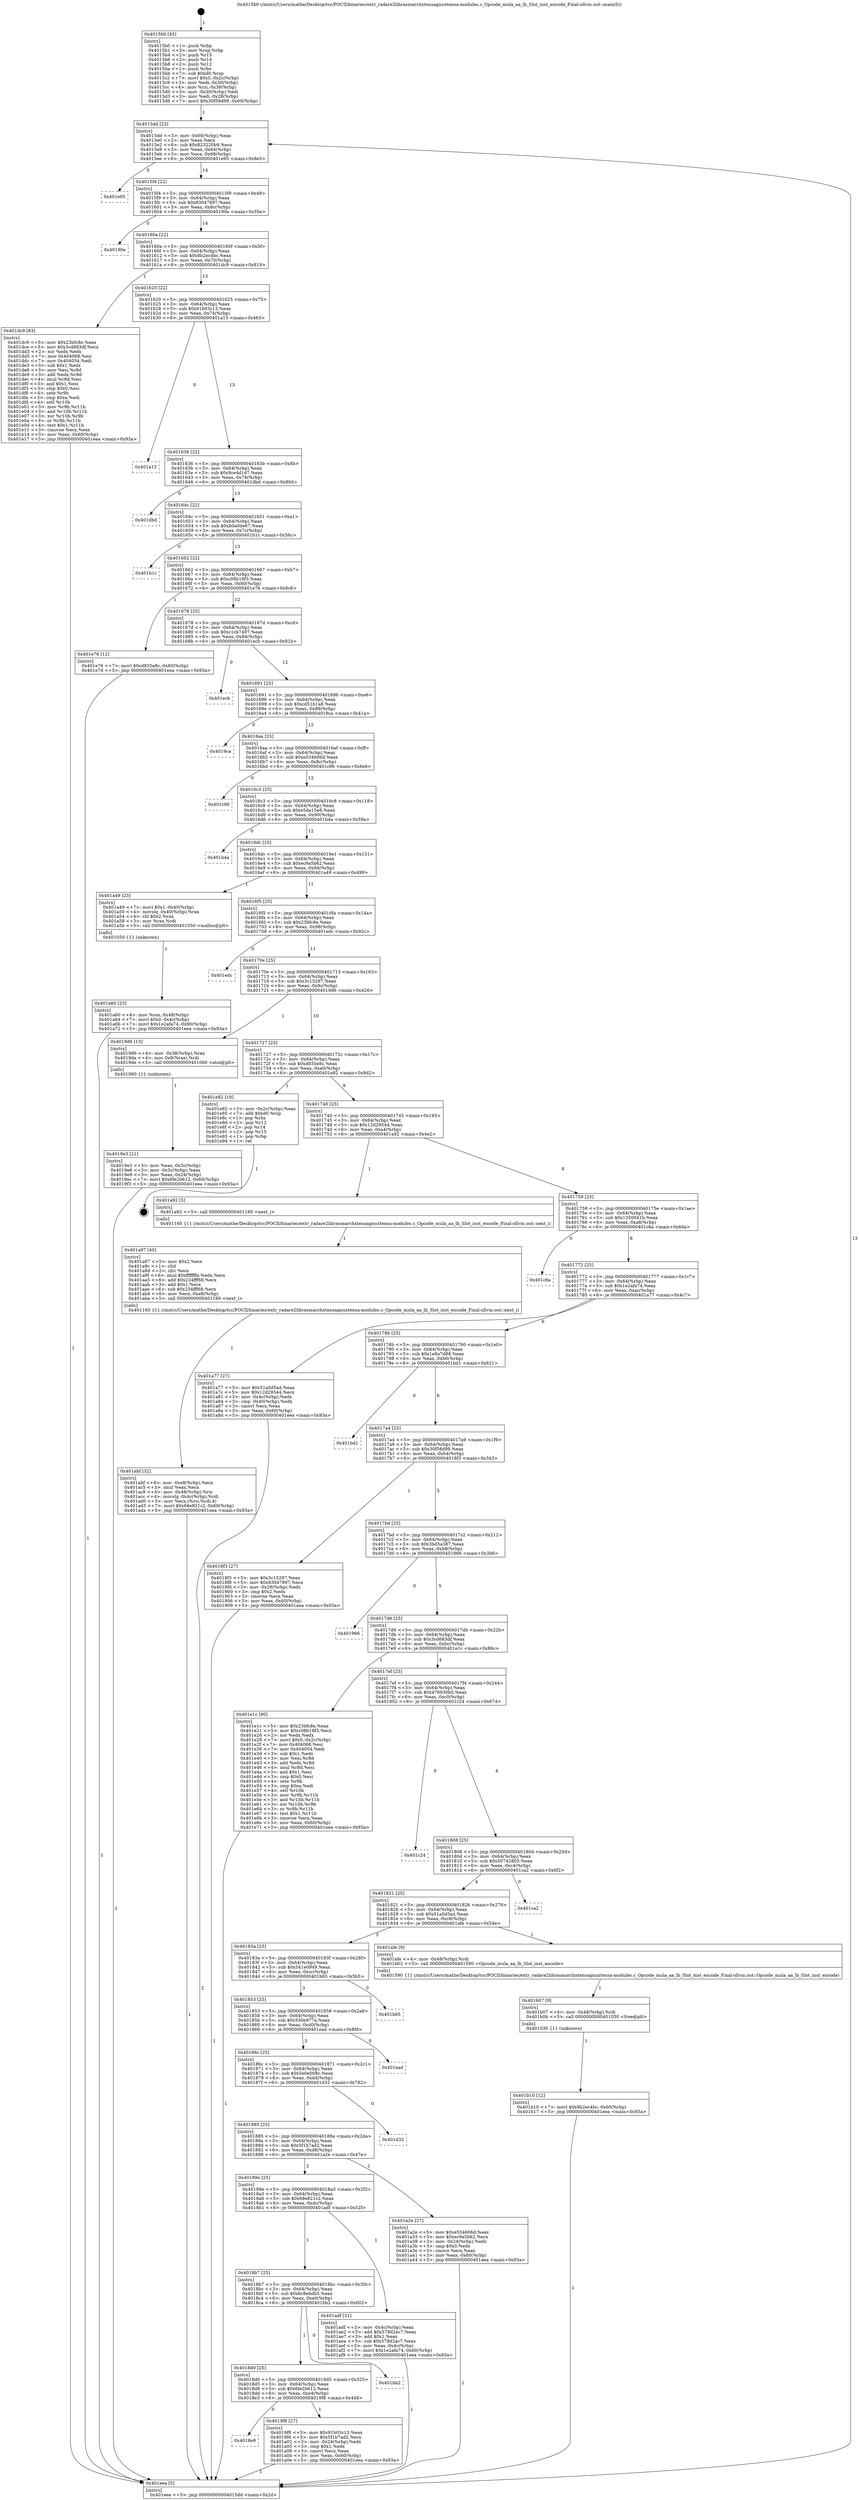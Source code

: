 digraph "0x4015b0" {
  label = "0x4015b0 (/mnt/c/Users/mathe/Desktop/tcc/POCII/binaries/extr_radare2librasmarchxtensagnuxtensa-modules.c_Opcode_mula_aa_lh_Slot_inst_encode_Final-ollvm.out::main(0))"
  labelloc = "t"
  node[shape=record]

  Entry [label="",width=0.3,height=0.3,shape=circle,fillcolor=black,style=filled]
  "0x4015dd" [label="{
     0x4015dd [23]\l
     | [instrs]\l
     &nbsp;&nbsp;0x4015dd \<+3\>: mov -0x60(%rbp),%eax\l
     &nbsp;&nbsp;0x4015e0 \<+2\>: mov %eax,%ecx\l
     &nbsp;&nbsp;0x4015e2 \<+6\>: sub $0x823220b9,%ecx\l
     &nbsp;&nbsp;0x4015e8 \<+3\>: mov %eax,-0x64(%rbp)\l
     &nbsp;&nbsp;0x4015eb \<+3\>: mov %ecx,-0x68(%rbp)\l
     &nbsp;&nbsp;0x4015ee \<+6\>: je 0000000000401e95 \<main+0x8e5\>\l
  }"]
  "0x401e95" [label="{
     0x401e95\l
  }", style=dashed]
  "0x4015f4" [label="{
     0x4015f4 [22]\l
     | [instrs]\l
     &nbsp;&nbsp;0x4015f4 \<+5\>: jmp 00000000004015f9 \<main+0x49\>\l
     &nbsp;&nbsp;0x4015f9 \<+3\>: mov -0x64(%rbp),%eax\l
     &nbsp;&nbsp;0x4015fc \<+5\>: sub $0x83047897,%eax\l
     &nbsp;&nbsp;0x401601 \<+3\>: mov %eax,-0x6c(%rbp)\l
     &nbsp;&nbsp;0x401604 \<+6\>: je 000000000040190e \<main+0x35e\>\l
  }"]
  Exit [label="",width=0.3,height=0.3,shape=circle,fillcolor=black,style=filled,peripheries=2]
  "0x40190e" [label="{
     0x40190e\l
  }", style=dashed]
  "0x40160a" [label="{
     0x40160a [22]\l
     | [instrs]\l
     &nbsp;&nbsp;0x40160a \<+5\>: jmp 000000000040160f \<main+0x5f\>\l
     &nbsp;&nbsp;0x40160f \<+3\>: mov -0x64(%rbp),%eax\l
     &nbsp;&nbsp;0x401612 \<+5\>: sub $0x8b2ec4bc,%eax\l
     &nbsp;&nbsp;0x401617 \<+3\>: mov %eax,-0x70(%rbp)\l
     &nbsp;&nbsp;0x40161a \<+6\>: je 0000000000401dc9 \<main+0x819\>\l
  }"]
  "0x401b10" [label="{
     0x401b10 [12]\l
     | [instrs]\l
     &nbsp;&nbsp;0x401b10 \<+7\>: movl $0x8b2ec4bc,-0x60(%rbp)\l
     &nbsp;&nbsp;0x401b17 \<+5\>: jmp 0000000000401eea \<main+0x93a\>\l
  }"]
  "0x401dc9" [label="{
     0x401dc9 [83]\l
     | [instrs]\l
     &nbsp;&nbsp;0x401dc9 \<+5\>: mov $0x23bfc8e,%eax\l
     &nbsp;&nbsp;0x401dce \<+5\>: mov $0x3cd683df,%ecx\l
     &nbsp;&nbsp;0x401dd3 \<+2\>: xor %edx,%edx\l
     &nbsp;&nbsp;0x401dd5 \<+7\>: mov 0x404068,%esi\l
     &nbsp;&nbsp;0x401ddc \<+7\>: mov 0x404054,%edi\l
     &nbsp;&nbsp;0x401de3 \<+3\>: sub $0x1,%edx\l
     &nbsp;&nbsp;0x401de6 \<+3\>: mov %esi,%r8d\l
     &nbsp;&nbsp;0x401de9 \<+3\>: add %edx,%r8d\l
     &nbsp;&nbsp;0x401dec \<+4\>: imul %r8d,%esi\l
     &nbsp;&nbsp;0x401df0 \<+3\>: and $0x1,%esi\l
     &nbsp;&nbsp;0x401df3 \<+3\>: cmp $0x0,%esi\l
     &nbsp;&nbsp;0x401df6 \<+4\>: sete %r9b\l
     &nbsp;&nbsp;0x401dfa \<+3\>: cmp $0xa,%edi\l
     &nbsp;&nbsp;0x401dfd \<+4\>: setl %r10b\l
     &nbsp;&nbsp;0x401e01 \<+3\>: mov %r9b,%r11b\l
     &nbsp;&nbsp;0x401e04 \<+3\>: and %r10b,%r11b\l
     &nbsp;&nbsp;0x401e07 \<+3\>: xor %r10b,%r9b\l
     &nbsp;&nbsp;0x401e0a \<+3\>: or %r9b,%r11b\l
     &nbsp;&nbsp;0x401e0d \<+4\>: test $0x1,%r11b\l
     &nbsp;&nbsp;0x401e11 \<+3\>: cmovne %ecx,%eax\l
     &nbsp;&nbsp;0x401e14 \<+3\>: mov %eax,-0x60(%rbp)\l
     &nbsp;&nbsp;0x401e17 \<+5\>: jmp 0000000000401eea \<main+0x93a\>\l
  }"]
  "0x401620" [label="{
     0x401620 [22]\l
     | [instrs]\l
     &nbsp;&nbsp;0x401620 \<+5\>: jmp 0000000000401625 \<main+0x75\>\l
     &nbsp;&nbsp;0x401625 \<+3\>: mov -0x64(%rbp),%eax\l
     &nbsp;&nbsp;0x401628 \<+5\>: sub $0x91b03c13,%eax\l
     &nbsp;&nbsp;0x40162d \<+3\>: mov %eax,-0x74(%rbp)\l
     &nbsp;&nbsp;0x401630 \<+6\>: je 0000000000401a13 \<main+0x463\>\l
  }"]
  "0x401b07" [label="{
     0x401b07 [9]\l
     | [instrs]\l
     &nbsp;&nbsp;0x401b07 \<+4\>: mov -0x48(%rbp),%rdi\l
     &nbsp;&nbsp;0x401b0b \<+5\>: call 0000000000401030 \<free@plt\>\l
     | [calls]\l
     &nbsp;&nbsp;0x401030 \{1\} (unknown)\l
  }"]
  "0x401a13" [label="{
     0x401a13\l
  }", style=dashed]
  "0x401636" [label="{
     0x401636 [22]\l
     | [instrs]\l
     &nbsp;&nbsp;0x401636 \<+5\>: jmp 000000000040163b \<main+0x8b\>\l
     &nbsp;&nbsp;0x40163b \<+3\>: mov -0x64(%rbp),%eax\l
     &nbsp;&nbsp;0x40163e \<+5\>: sub $0x9ce4d1d7,%eax\l
     &nbsp;&nbsp;0x401643 \<+3\>: mov %eax,-0x78(%rbp)\l
     &nbsp;&nbsp;0x401646 \<+6\>: je 0000000000401dbd \<main+0x80d\>\l
  }"]
  "0x401abf" [label="{
     0x401abf [32]\l
     | [instrs]\l
     &nbsp;&nbsp;0x401abf \<+6\>: mov -0xe8(%rbp),%ecx\l
     &nbsp;&nbsp;0x401ac5 \<+3\>: imul %eax,%ecx\l
     &nbsp;&nbsp;0x401ac8 \<+4\>: mov -0x48(%rbp),%rsi\l
     &nbsp;&nbsp;0x401acc \<+4\>: movslq -0x4c(%rbp),%rdi\l
     &nbsp;&nbsp;0x401ad0 \<+3\>: mov %ecx,(%rsi,%rdi,4)\l
     &nbsp;&nbsp;0x401ad3 \<+7\>: movl $0x68e821c2,-0x60(%rbp)\l
     &nbsp;&nbsp;0x401ada \<+5\>: jmp 0000000000401eea \<main+0x93a\>\l
  }"]
  "0x401dbd" [label="{
     0x401dbd\l
  }", style=dashed]
  "0x40164c" [label="{
     0x40164c [22]\l
     | [instrs]\l
     &nbsp;&nbsp;0x40164c \<+5\>: jmp 0000000000401651 \<main+0xa1\>\l
     &nbsp;&nbsp;0x401651 \<+3\>: mov -0x64(%rbp),%eax\l
     &nbsp;&nbsp;0x401654 \<+5\>: sub $0xb0a0de67,%eax\l
     &nbsp;&nbsp;0x401659 \<+3\>: mov %eax,-0x7c(%rbp)\l
     &nbsp;&nbsp;0x40165c \<+6\>: je 0000000000401b1c \<main+0x56c\>\l
  }"]
  "0x401a97" [label="{
     0x401a97 [40]\l
     | [instrs]\l
     &nbsp;&nbsp;0x401a97 \<+5\>: mov $0x2,%ecx\l
     &nbsp;&nbsp;0x401a9c \<+1\>: cltd\l
     &nbsp;&nbsp;0x401a9d \<+2\>: idiv %ecx\l
     &nbsp;&nbsp;0x401a9f \<+6\>: imul $0xfffffffe,%edx,%ecx\l
     &nbsp;&nbsp;0x401aa5 \<+6\>: add $0x234fff68,%ecx\l
     &nbsp;&nbsp;0x401aab \<+3\>: add $0x1,%ecx\l
     &nbsp;&nbsp;0x401aae \<+6\>: sub $0x234fff68,%ecx\l
     &nbsp;&nbsp;0x401ab4 \<+6\>: mov %ecx,-0xe8(%rbp)\l
     &nbsp;&nbsp;0x401aba \<+5\>: call 0000000000401160 \<next_i\>\l
     | [calls]\l
     &nbsp;&nbsp;0x401160 \{1\} (/mnt/c/Users/mathe/Desktop/tcc/POCII/binaries/extr_radare2librasmarchxtensagnuxtensa-modules.c_Opcode_mula_aa_lh_Slot_inst_encode_Final-ollvm.out::next_i)\l
  }"]
  "0x401b1c" [label="{
     0x401b1c\l
  }", style=dashed]
  "0x401662" [label="{
     0x401662 [22]\l
     | [instrs]\l
     &nbsp;&nbsp;0x401662 \<+5\>: jmp 0000000000401667 \<main+0xb7\>\l
     &nbsp;&nbsp;0x401667 \<+3\>: mov -0x64(%rbp),%eax\l
     &nbsp;&nbsp;0x40166a \<+5\>: sub $0xc08b18f3,%eax\l
     &nbsp;&nbsp;0x40166f \<+3\>: mov %eax,-0x80(%rbp)\l
     &nbsp;&nbsp;0x401672 \<+6\>: je 0000000000401e76 \<main+0x8c6\>\l
  }"]
  "0x401a60" [label="{
     0x401a60 [23]\l
     | [instrs]\l
     &nbsp;&nbsp;0x401a60 \<+4\>: mov %rax,-0x48(%rbp)\l
     &nbsp;&nbsp;0x401a64 \<+7\>: movl $0x0,-0x4c(%rbp)\l
     &nbsp;&nbsp;0x401a6b \<+7\>: movl $0x1e2afa74,-0x60(%rbp)\l
     &nbsp;&nbsp;0x401a72 \<+5\>: jmp 0000000000401eea \<main+0x93a\>\l
  }"]
  "0x401e76" [label="{
     0x401e76 [12]\l
     | [instrs]\l
     &nbsp;&nbsp;0x401e76 \<+7\>: movl $0xd835e8c,-0x60(%rbp)\l
     &nbsp;&nbsp;0x401e7d \<+5\>: jmp 0000000000401eea \<main+0x93a\>\l
  }"]
  "0x401678" [label="{
     0x401678 [25]\l
     | [instrs]\l
     &nbsp;&nbsp;0x401678 \<+5\>: jmp 000000000040167d \<main+0xcd\>\l
     &nbsp;&nbsp;0x40167d \<+3\>: mov -0x64(%rbp),%eax\l
     &nbsp;&nbsp;0x401680 \<+5\>: sub $0xc1cb7497,%eax\l
     &nbsp;&nbsp;0x401685 \<+6\>: mov %eax,-0x84(%rbp)\l
     &nbsp;&nbsp;0x40168b \<+6\>: je 0000000000401ecb \<main+0x91b\>\l
  }"]
  "0x4018e9" [label="{
     0x4018e9\l
  }", style=dashed]
  "0x401ecb" [label="{
     0x401ecb\l
  }", style=dashed]
  "0x401691" [label="{
     0x401691 [25]\l
     | [instrs]\l
     &nbsp;&nbsp;0x401691 \<+5\>: jmp 0000000000401696 \<main+0xe6\>\l
     &nbsp;&nbsp;0x401696 \<+3\>: mov -0x64(%rbp),%eax\l
     &nbsp;&nbsp;0x401699 \<+5\>: sub $0xcd51b1a8,%eax\l
     &nbsp;&nbsp;0x40169e \<+6\>: mov %eax,-0x88(%rbp)\l
     &nbsp;&nbsp;0x4016a4 \<+6\>: je 00000000004019ca \<main+0x41a\>\l
  }"]
  "0x4019f8" [label="{
     0x4019f8 [27]\l
     | [instrs]\l
     &nbsp;&nbsp;0x4019f8 \<+5\>: mov $0x91b03c13,%eax\l
     &nbsp;&nbsp;0x4019fd \<+5\>: mov $0x5f1b7ad2,%ecx\l
     &nbsp;&nbsp;0x401a02 \<+3\>: mov -0x24(%rbp),%edx\l
     &nbsp;&nbsp;0x401a05 \<+3\>: cmp $0x1,%edx\l
     &nbsp;&nbsp;0x401a08 \<+3\>: cmovl %ecx,%eax\l
     &nbsp;&nbsp;0x401a0b \<+3\>: mov %eax,-0x60(%rbp)\l
     &nbsp;&nbsp;0x401a0e \<+5\>: jmp 0000000000401eea \<main+0x93a\>\l
  }"]
  "0x4019ca" [label="{
     0x4019ca\l
  }", style=dashed]
  "0x4016aa" [label="{
     0x4016aa [25]\l
     | [instrs]\l
     &nbsp;&nbsp;0x4016aa \<+5\>: jmp 00000000004016af \<main+0xff\>\l
     &nbsp;&nbsp;0x4016af \<+3\>: mov -0x64(%rbp),%eax\l
     &nbsp;&nbsp;0x4016b2 \<+5\>: sub $0xe534606d,%eax\l
     &nbsp;&nbsp;0x4016b7 \<+6\>: mov %eax,-0x8c(%rbp)\l
     &nbsp;&nbsp;0x4016bd \<+6\>: je 0000000000401c96 \<main+0x6e6\>\l
  }"]
  "0x4018d0" [label="{
     0x4018d0 [25]\l
     | [instrs]\l
     &nbsp;&nbsp;0x4018d0 \<+5\>: jmp 00000000004018d5 \<main+0x325\>\l
     &nbsp;&nbsp;0x4018d5 \<+3\>: mov -0x64(%rbp),%eax\l
     &nbsp;&nbsp;0x4018d8 \<+5\>: sub $0x6fe2b612,%eax\l
     &nbsp;&nbsp;0x4018dd \<+6\>: mov %eax,-0xe4(%rbp)\l
     &nbsp;&nbsp;0x4018e3 \<+6\>: je 00000000004019f8 \<main+0x448\>\l
  }"]
  "0x401c96" [label="{
     0x401c96\l
  }", style=dashed]
  "0x4016c3" [label="{
     0x4016c3 [25]\l
     | [instrs]\l
     &nbsp;&nbsp;0x4016c3 \<+5\>: jmp 00000000004016c8 \<main+0x118\>\l
     &nbsp;&nbsp;0x4016c8 \<+3\>: mov -0x64(%rbp),%eax\l
     &nbsp;&nbsp;0x4016cb \<+5\>: sub $0xe5da15e8,%eax\l
     &nbsp;&nbsp;0x4016d0 \<+6\>: mov %eax,-0x90(%rbp)\l
     &nbsp;&nbsp;0x4016d6 \<+6\>: je 0000000000401b4a \<main+0x59a\>\l
  }"]
  "0x401bb2" [label="{
     0x401bb2\l
  }", style=dashed]
  "0x401b4a" [label="{
     0x401b4a\l
  }", style=dashed]
  "0x4016dc" [label="{
     0x4016dc [25]\l
     | [instrs]\l
     &nbsp;&nbsp;0x4016dc \<+5\>: jmp 00000000004016e1 \<main+0x131\>\l
     &nbsp;&nbsp;0x4016e1 \<+3\>: mov -0x64(%rbp),%eax\l
     &nbsp;&nbsp;0x4016e4 \<+5\>: sub $0xec9a5b62,%eax\l
     &nbsp;&nbsp;0x4016e9 \<+6\>: mov %eax,-0x94(%rbp)\l
     &nbsp;&nbsp;0x4016ef \<+6\>: je 0000000000401a49 \<main+0x499\>\l
  }"]
  "0x4018b7" [label="{
     0x4018b7 [25]\l
     | [instrs]\l
     &nbsp;&nbsp;0x4018b7 \<+5\>: jmp 00000000004018bc \<main+0x30c\>\l
     &nbsp;&nbsp;0x4018bc \<+3\>: mov -0x64(%rbp),%eax\l
     &nbsp;&nbsp;0x4018bf \<+5\>: sub $0x6c8ebdb5,%eax\l
     &nbsp;&nbsp;0x4018c4 \<+6\>: mov %eax,-0xe0(%rbp)\l
     &nbsp;&nbsp;0x4018ca \<+6\>: je 0000000000401bb2 \<main+0x602\>\l
  }"]
  "0x401a49" [label="{
     0x401a49 [23]\l
     | [instrs]\l
     &nbsp;&nbsp;0x401a49 \<+7\>: movl $0x1,-0x40(%rbp)\l
     &nbsp;&nbsp;0x401a50 \<+4\>: movslq -0x40(%rbp),%rax\l
     &nbsp;&nbsp;0x401a54 \<+4\>: shl $0x2,%rax\l
     &nbsp;&nbsp;0x401a58 \<+3\>: mov %rax,%rdi\l
     &nbsp;&nbsp;0x401a5b \<+5\>: call 0000000000401050 \<malloc@plt\>\l
     | [calls]\l
     &nbsp;&nbsp;0x401050 \{1\} (unknown)\l
  }"]
  "0x4016f5" [label="{
     0x4016f5 [25]\l
     | [instrs]\l
     &nbsp;&nbsp;0x4016f5 \<+5\>: jmp 00000000004016fa \<main+0x14a\>\l
     &nbsp;&nbsp;0x4016fa \<+3\>: mov -0x64(%rbp),%eax\l
     &nbsp;&nbsp;0x4016fd \<+5\>: sub $0x23bfc8e,%eax\l
     &nbsp;&nbsp;0x401702 \<+6\>: mov %eax,-0x98(%rbp)\l
     &nbsp;&nbsp;0x401708 \<+6\>: je 0000000000401edc \<main+0x92c\>\l
  }"]
  "0x401adf" [label="{
     0x401adf [31]\l
     | [instrs]\l
     &nbsp;&nbsp;0x401adf \<+3\>: mov -0x4c(%rbp),%eax\l
     &nbsp;&nbsp;0x401ae2 \<+5\>: add $0x578d2ac7,%eax\l
     &nbsp;&nbsp;0x401ae7 \<+3\>: add $0x1,%eax\l
     &nbsp;&nbsp;0x401aea \<+5\>: sub $0x578d2ac7,%eax\l
     &nbsp;&nbsp;0x401aef \<+3\>: mov %eax,-0x4c(%rbp)\l
     &nbsp;&nbsp;0x401af2 \<+7\>: movl $0x1e2afa74,-0x60(%rbp)\l
     &nbsp;&nbsp;0x401af9 \<+5\>: jmp 0000000000401eea \<main+0x93a\>\l
  }"]
  "0x401edc" [label="{
     0x401edc\l
  }", style=dashed]
  "0x40170e" [label="{
     0x40170e [25]\l
     | [instrs]\l
     &nbsp;&nbsp;0x40170e \<+5\>: jmp 0000000000401713 \<main+0x163\>\l
     &nbsp;&nbsp;0x401713 \<+3\>: mov -0x64(%rbp),%eax\l
     &nbsp;&nbsp;0x401716 \<+5\>: sub $0x3c15297,%eax\l
     &nbsp;&nbsp;0x40171b \<+6\>: mov %eax,-0x9c(%rbp)\l
     &nbsp;&nbsp;0x401721 \<+6\>: je 00000000004019d6 \<main+0x426\>\l
  }"]
  "0x40189e" [label="{
     0x40189e [25]\l
     | [instrs]\l
     &nbsp;&nbsp;0x40189e \<+5\>: jmp 00000000004018a3 \<main+0x2f3\>\l
     &nbsp;&nbsp;0x4018a3 \<+3\>: mov -0x64(%rbp),%eax\l
     &nbsp;&nbsp;0x4018a6 \<+5\>: sub $0x68e821c2,%eax\l
     &nbsp;&nbsp;0x4018ab \<+6\>: mov %eax,-0xdc(%rbp)\l
     &nbsp;&nbsp;0x4018b1 \<+6\>: je 0000000000401adf \<main+0x52f\>\l
  }"]
  "0x4019d6" [label="{
     0x4019d6 [13]\l
     | [instrs]\l
     &nbsp;&nbsp;0x4019d6 \<+4\>: mov -0x38(%rbp),%rax\l
     &nbsp;&nbsp;0x4019da \<+4\>: mov 0x8(%rax),%rdi\l
     &nbsp;&nbsp;0x4019de \<+5\>: call 0000000000401060 \<atoi@plt\>\l
     | [calls]\l
     &nbsp;&nbsp;0x401060 \{1\} (unknown)\l
  }"]
  "0x401727" [label="{
     0x401727 [25]\l
     | [instrs]\l
     &nbsp;&nbsp;0x401727 \<+5\>: jmp 000000000040172c \<main+0x17c\>\l
     &nbsp;&nbsp;0x40172c \<+3\>: mov -0x64(%rbp),%eax\l
     &nbsp;&nbsp;0x40172f \<+5\>: sub $0xd835e8c,%eax\l
     &nbsp;&nbsp;0x401734 \<+6\>: mov %eax,-0xa0(%rbp)\l
     &nbsp;&nbsp;0x40173a \<+6\>: je 0000000000401e82 \<main+0x8d2\>\l
  }"]
  "0x401a2e" [label="{
     0x401a2e [27]\l
     | [instrs]\l
     &nbsp;&nbsp;0x401a2e \<+5\>: mov $0xe534606d,%eax\l
     &nbsp;&nbsp;0x401a33 \<+5\>: mov $0xec9a5b62,%ecx\l
     &nbsp;&nbsp;0x401a38 \<+3\>: mov -0x24(%rbp),%edx\l
     &nbsp;&nbsp;0x401a3b \<+3\>: cmp $0x0,%edx\l
     &nbsp;&nbsp;0x401a3e \<+3\>: cmove %ecx,%eax\l
     &nbsp;&nbsp;0x401a41 \<+3\>: mov %eax,-0x60(%rbp)\l
     &nbsp;&nbsp;0x401a44 \<+5\>: jmp 0000000000401eea \<main+0x93a\>\l
  }"]
  "0x401e82" [label="{
     0x401e82 [19]\l
     | [instrs]\l
     &nbsp;&nbsp;0x401e82 \<+3\>: mov -0x2c(%rbp),%eax\l
     &nbsp;&nbsp;0x401e85 \<+7\>: add $0xd0,%rsp\l
     &nbsp;&nbsp;0x401e8c \<+1\>: pop %rbx\l
     &nbsp;&nbsp;0x401e8d \<+2\>: pop %r12\l
     &nbsp;&nbsp;0x401e8f \<+2\>: pop %r14\l
     &nbsp;&nbsp;0x401e91 \<+2\>: pop %r15\l
     &nbsp;&nbsp;0x401e93 \<+1\>: pop %rbp\l
     &nbsp;&nbsp;0x401e94 \<+1\>: ret\l
  }"]
  "0x401740" [label="{
     0x401740 [25]\l
     | [instrs]\l
     &nbsp;&nbsp;0x401740 \<+5\>: jmp 0000000000401745 \<main+0x195\>\l
     &nbsp;&nbsp;0x401745 \<+3\>: mov -0x64(%rbp),%eax\l
     &nbsp;&nbsp;0x401748 \<+5\>: sub $0x12d29544,%eax\l
     &nbsp;&nbsp;0x40174d \<+6\>: mov %eax,-0xa4(%rbp)\l
     &nbsp;&nbsp;0x401753 \<+6\>: je 0000000000401a92 \<main+0x4e2\>\l
  }"]
  "0x401885" [label="{
     0x401885 [25]\l
     | [instrs]\l
     &nbsp;&nbsp;0x401885 \<+5\>: jmp 000000000040188a \<main+0x2da\>\l
     &nbsp;&nbsp;0x40188a \<+3\>: mov -0x64(%rbp),%eax\l
     &nbsp;&nbsp;0x40188d \<+5\>: sub $0x5f1b7ad2,%eax\l
     &nbsp;&nbsp;0x401892 \<+6\>: mov %eax,-0xd8(%rbp)\l
     &nbsp;&nbsp;0x401898 \<+6\>: je 0000000000401a2e \<main+0x47e\>\l
  }"]
  "0x401a92" [label="{
     0x401a92 [5]\l
     | [instrs]\l
     &nbsp;&nbsp;0x401a92 \<+5\>: call 0000000000401160 \<next_i\>\l
     | [calls]\l
     &nbsp;&nbsp;0x401160 \{1\} (/mnt/c/Users/mathe/Desktop/tcc/POCII/binaries/extr_radare2librasmarchxtensagnuxtensa-modules.c_Opcode_mula_aa_lh_Slot_inst_encode_Final-ollvm.out::next_i)\l
  }"]
  "0x401759" [label="{
     0x401759 [25]\l
     | [instrs]\l
     &nbsp;&nbsp;0x401759 \<+5\>: jmp 000000000040175e \<main+0x1ae\>\l
     &nbsp;&nbsp;0x40175e \<+3\>: mov -0x64(%rbp),%eax\l
     &nbsp;&nbsp;0x401761 \<+5\>: sub $0x1350041b,%eax\l
     &nbsp;&nbsp;0x401766 \<+6\>: mov %eax,-0xa8(%rbp)\l
     &nbsp;&nbsp;0x40176c \<+6\>: je 0000000000401c8a \<main+0x6da\>\l
  }"]
  "0x401d32" [label="{
     0x401d32\l
  }", style=dashed]
  "0x401c8a" [label="{
     0x401c8a\l
  }", style=dashed]
  "0x401772" [label="{
     0x401772 [25]\l
     | [instrs]\l
     &nbsp;&nbsp;0x401772 \<+5\>: jmp 0000000000401777 \<main+0x1c7\>\l
     &nbsp;&nbsp;0x401777 \<+3\>: mov -0x64(%rbp),%eax\l
     &nbsp;&nbsp;0x40177a \<+5\>: sub $0x1e2afa74,%eax\l
     &nbsp;&nbsp;0x40177f \<+6\>: mov %eax,-0xac(%rbp)\l
     &nbsp;&nbsp;0x401785 \<+6\>: je 0000000000401a77 \<main+0x4c7\>\l
  }"]
  "0x40186c" [label="{
     0x40186c [25]\l
     | [instrs]\l
     &nbsp;&nbsp;0x40186c \<+5\>: jmp 0000000000401871 \<main+0x2c1\>\l
     &nbsp;&nbsp;0x401871 \<+3\>: mov -0x64(%rbp),%eax\l
     &nbsp;&nbsp;0x401874 \<+5\>: sub $0x5e0e008c,%eax\l
     &nbsp;&nbsp;0x401879 \<+6\>: mov %eax,-0xd4(%rbp)\l
     &nbsp;&nbsp;0x40187f \<+6\>: je 0000000000401d32 \<main+0x782\>\l
  }"]
  "0x401a77" [label="{
     0x401a77 [27]\l
     | [instrs]\l
     &nbsp;&nbsp;0x401a77 \<+5\>: mov $0x51a5d5ad,%eax\l
     &nbsp;&nbsp;0x401a7c \<+5\>: mov $0x12d29544,%ecx\l
     &nbsp;&nbsp;0x401a81 \<+3\>: mov -0x4c(%rbp),%edx\l
     &nbsp;&nbsp;0x401a84 \<+3\>: cmp -0x40(%rbp),%edx\l
     &nbsp;&nbsp;0x401a87 \<+3\>: cmovl %ecx,%eax\l
     &nbsp;&nbsp;0x401a8a \<+3\>: mov %eax,-0x60(%rbp)\l
     &nbsp;&nbsp;0x401a8d \<+5\>: jmp 0000000000401eea \<main+0x93a\>\l
  }"]
  "0x40178b" [label="{
     0x40178b [25]\l
     | [instrs]\l
     &nbsp;&nbsp;0x40178b \<+5\>: jmp 0000000000401790 \<main+0x1e0\>\l
     &nbsp;&nbsp;0x401790 \<+3\>: mov -0x64(%rbp),%eax\l
     &nbsp;&nbsp;0x401793 \<+5\>: sub $0x1e8a7d88,%eax\l
     &nbsp;&nbsp;0x401798 \<+6\>: mov %eax,-0xb0(%rbp)\l
     &nbsp;&nbsp;0x40179e \<+6\>: je 0000000000401bd1 \<main+0x621\>\l
  }"]
  "0x401ead" [label="{
     0x401ead\l
  }", style=dashed]
  "0x401bd1" [label="{
     0x401bd1\l
  }", style=dashed]
  "0x4017a4" [label="{
     0x4017a4 [25]\l
     | [instrs]\l
     &nbsp;&nbsp;0x4017a4 \<+5\>: jmp 00000000004017a9 \<main+0x1f9\>\l
     &nbsp;&nbsp;0x4017a9 \<+3\>: mov -0x64(%rbp),%eax\l
     &nbsp;&nbsp;0x4017ac \<+5\>: sub $0x30f58d99,%eax\l
     &nbsp;&nbsp;0x4017b1 \<+6\>: mov %eax,-0xb4(%rbp)\l
     &nbsp;&nbsp;0x4017b7 \<+6\>: je 00000000004018f3 \<main+0x343\>\l
  }"]
  "0x401853" [label="{
     0x401853 [25]\l
     | [instrs]\l
     &nbsp;&nbsp;0x401853 \<+5\>: jmp 0000000000401858 \<main+0x2a8\>\l
     &nbsp;&nbsp;0x401858 \<+3\>: mov -0x64(%rbp),%eax\l
     &nbsp;&nbsp;0x40185b \<+5\>: sub $0x550e977a,%eax\l
     &nbsp;&nbsp;0x401860 \<+6\>: mov %eax,-0xd0(%rbp)\l
     &nbsp;&nbsp;0x401866 \<+6\>: je 0000000000401ead \<main+0x8fd\>\l
  }"]
  "0x4018f3" [label="{
     0x4018f3 [27]\l
     | [instrs]\l
     &nbsp;&nbsp;0x4018f3 \<+5\>: mov $0x3c15297,%eax\l
     &nbsp;&nbsp;0x4018f8 \<+5\>: mov $0x83047897,%ecx\l
     &nbsp;&nbsp;0x4018fd \<+3\>: mov -0x28(%rbp),%edx\l
     &nbsp;&nbsp;0x401900 \<+3\>: cmp $0x2,%edx\l
     &nbsp;&nbsp;0x401903 \<+3\>: cmovne %ecx,%eax\l
     &nbsp;&nbsp;0x401906 \<+3\>: mov %eax,-0x60(%rbp)\l
     &nbsp;&nbsp;0x401909 \<+5\>: jmp 0000000000401eea \<main+0x93a\>\l
  }"]
  "0x4017bd" [label="{
     0x4017bd [25]\l
     | [instrs]\l
     &nbsp;&nbsp;0x4017bd \<+5\>: jmp 00000000004017c2 \<main+0x212\>\l
     &nbsp;&nbsp;0x4017c2 \<+3\>: mov -0x64(%rbp),%eax\l
     &nbsp;&nbsp;0x4017c5 \<+5\>: sub $0x3bd5a387,%eax\l
     &nbsp;&nbsp;0x4017ca \<+6\>: mov %eax,-0xb8(%rbp)\l
     &nbsp;&nbsp;0x4017d0 \<+6\>: je 0000000000401966 \<main+0x3b6\>\l
  }"]
  "0x401eea" [label="{
     0x401eea [5]\l
     | [instrs]\l
     &nbsp;&nbsp;0x401eea \<+5\>: jmp 00000000004015dd \<main+0x2d\>\l
  }"]
  "0x4015b0" [label="{
     0x4015b0 [45]\l
     | [instrs]\l
     &nbsp;&nbsp;0x4015b0 \<+1\>: push %rbp\l
     &nbsp;&nbsp;0x4015b1 \<+3\>: mov %rsp,%rbp\l
     &nbsp;&nbsp;0x4015b4 \<+2\>: push %r15\l
     &nbsp;&nbsp;0x4015b6 \<+2\>: push %r14\l
     &nbsp;&nbsp;0x4015b8 \<+2\>: push %r12\l
     &nbsp;&nbsp;0x4015ba \<+1\>: push %rbx\l
     &nbsp;&nbsp;0x4015bb \<+7\>: sub $0xd0,%rsp\l
     &nbsp;&nbsp;0x4015c2 \<+7\>: movl $0x0,-0x2c(%rbp)\l
     &nbsp;&nbsp;0x4015c9 \<+3\>: mov %edi,-0x30(%rbp)\l
     &nbsp;&nbsp;0x4015cc \<+4\>: mov %rsi,-0x38(%rbp)\l
     &nbsp;&nbsp;0x4015d0 \<+3\>: mov -0x30(%rbp),%edi\l
     &nbsp;&nbsp;0x4015d3 \<+3\>: mov %edi,-0x28(%rbp)\l
     &nbsp;&nbsp;0x4015d6 \<+7\>: movl $0x30f58d99,-0x60(%rbp)\l
  }"]
  "0x4019e3" [label="{
     0x4019e3 [21]\l
     | [instrs]\l
     &nbsp;&nbsp;0x4019e3 \<+3\>: mov %eax,-0x3c(%rbp)\l
     &nbsp;&nbsp;0x4019e6 \<+3\>: mov -0x3c(%rbp),%eax\l
     &nbsp;&nbsp;0x4019e9 \<+3\>: mov %eax,-0x24(%rbp)\l
     &nbsp;&nbsp;0x4019ec \<+7\>: movl $0x6fe2b612,-0x60(%rbp)\l
     &nbsp;&nbsp;0x4019f3 \<+5\>: jmp 0000000000401eea \<main+0x93a\>\l
  }"]
  "0x401b65" [label="{
     0x401b65\l
  }", style=dashed]
  "0x401966" [label="{
     0x401966\l
  }", style=dashed]
  "0x4017d6" [label="{
     0x4017d6 [25]\l
     | [instrs]\l
     &nbsp;&nbsp;0x4017d6 \<+5\>: jmp 00000000004017db \<main+0x22b\>\l
     &nbsp;&nbsp;0x4017db \<+3\>: mov -0x64(%rbp),%eax\l
     &nbsp;&nbsp;0x4017de \<+5\>: sub $0x3cd683df,%eax\l
     &nbsp;&nbsp;0x4017e3 \<+6\>: mov %eax,-0xbc(%rbp)\l
     &nbsp;&nbsp;0x4017e9 \<+6\>: je 0000000000401e1c \<main+0x86c\>\l
  }"]
  "0x40183a" [label="{
     0x40183a [25]\l
     | [instrs]\l
     &nbsp;&nbsp;0x40183a \<+5\>: jmp 000000000040183f \<main+0x28f\>\l
     &nbsp;&nbsp;0x40183f \<+3\>: mov -0x64(%rbp),%eax\l
     &nbsp;&nbsp;0x401842 \<+5\>: sub $0x541e0949,%eax\l
     &nbsp;&nbsp;0x401847 \<+6\>: mov %eax,-0xcc(%rbp)\l
     &nbsp;&nbsp;0x40184d \<+6\>: je 0000000000401b65 \<main+0x5b5\>\l
  }"]
  "0x401e1c" [label="{
     0x401e1c [90]\l
     | [instrs]\l
     &nbsp;&nbsp;0x401e1c \<+5\>: mov $0x23bfc8e,%eax\l
     &nbsp;&nbsp;0x401e21 \<+5\>: mov $0xc08b18f3,%ecx\l
     &nbsp;&nbsp;0x401e26 \<+2\>: xor %edx,%edx\l
     &nbsp;&nbsp;0x401e28 \<+7\>: movl $0x0,-0x2c(%rbp)\l
     &nbsp;&nbsp;0x401e2f \<+7\>: mov 0x404068,%esi\l
     &nbsp;&nbsp;0x401e36 \<+7\>: mov 0x404054,%edi\l
     &nbsp;&nbsp;0x401e3d \<+3\>: sub $0x1,%edx\l
     &nbsp;&nbsp;0x401e40 \<+3\>: mov %esi,%r8d\l
     &nbsp;&nbsp;0x401e43 \<+3\>: add %edx,%r8d\l
     &nbsp;&nbsp;0x401e46 \<+4\>: imul %r8d,%esi\l
     &nbsp;&nbsp;0x401e4a \<+3\>: and $0x1,%esi\l
     &nbsp;&nbsp;0x401e4d \<+3\>: cmp $0x0,%esi\l
     &nbsp;&nbsp;0x401e50 \<+4\>: sete %r9b\l
     &nbsp;&nbsp;0x401e54 \<+3\>: cmp $0xa,%edi\l
     &nbsp;&nbsp;0x401e57 \<+4\>: setl %r10b\l
     &nbsp;&nbsp;0x401e5b \<+3\>: mov %r9b,%r11b\l
     &nbsp;&nbsp;0x401e5e \<+3\>: and %r10b,%r11b\l
     &nbsp;&nbsp;0x401e61 \<+3\>: xor %r10b,%r9b\l
     &nbsp;&nbsp;0x401e64 \<+3\>: or %r9b,%r11b\l
     &nbsp;&nbsp;0x401e67 \<+4\>: test $0x1,%r11b\l
     &nbsp;&nbsp;0x401e6b \<+3\>: cmovne %ecx,%eax\l
     &nbsp;&nbsp;0x401e6e \<+3\>: mov %eax,-0x60(%rbp)\l
     &nbsp;&nbsp;0x401e71 \<+5\>: jmp 0000000000401eea \<main+0x93a\>\l
  }"]
  "0x4017ef" [label="{
     0x4017ef [25]\l
     | [instrs]\l
     &nbsp;&nbsp;0x4017ef \<+5\>: jmp 00000000004017f4 \<main+0x244\>\l
     &nbsp;&nbsp;0x4017f4 \<+3\>: mov -0x64(%rbp),%eax\l
     &nbsp;&nbsp;0x4017f7 \<+5\>: sub $0x476930b0,%eax\l
     &nbsp;&nbsp;0x4017fc \<+6\>: mov %eax,-0xc0(%rbp)\l
     &nbsp;&nbsp;0x401802 \<+6\>: je 0000000000401c24 \<main+0x674\>\l
  }"]
  "0x401afe" [label="{
     0x401afe [9]\l
     | [instrs]\l
     &nbsp;&nbsp;0x401afe \<+4\>: mov -0x48(%rbp),%rdi\l
     &nbsp;&nbsp;0x401b02 \<+5\>: call 0000000000401590 \<Opcode_mula_aa_lh_Slot_inst_encode\>\l
     | [calls]\l
     &nbsp;&nbsp;0x401590 \{1\} (/mnt/c/Users/mathe/Desktop/tcc/POCII/binaries/extr_radare2librasmarchxtensagnuxtensa-modules.c_Opcode_mula_aa_lh_Slot_inst_encode_Final-ollvm.out::Opcode_mula_aa_lh_Slot_inst_encode)\l
  }"]
  "0x401c24" [label="{
     0x401c24\l
  }", style=dashed]
  "0x401808" [label="{
     0x401808 [25]\l
     | [instrs]\l
     &nbsp;&nbsp;0x401808 \<+5\>: jmp 000000000040180d \<main+0x25d\>\l
     &nbsp;&nbsp;0x40180d \<+3\>: mov -0x64(%rbp),%eax\l
     &nbsp;&nbsp;0x401810 \<+5\>: sub $0x50742805,%eax\l
     &nbsp;&nbsp;0x401815 \<+6\>: mov %eax,-0xc4(%rbp)\l
     &nbsp;&nbsp;0x40181b \<+6\>: je 0000000000401ca2 \<main+0x6f2\>\l
  }"]
  "0x401821" [label="{
     0x401821 [25]\l
     | [instrs]\l
     &nbsp;&nbsp;0x401821 \<+5\>: jmp 0000000000401826 \<main+0x276\>\l
     &nbsp;&nbsp;0x401826 \<+3\>: mov -0x64(%rbp),%eax\l
     &nbsp;&nbsp;0x401829 \<+5\>: sub $0x51a5d5ad,%eax\l
     &nbsp;&nbsp;0x40182e \<+6\>: mov %eax,-0xc8(%rbp)\l
     &nbsp;&nbsp;0x401834 \<+6\>: je 0000000000401afe \<main+0x54e\>\l
  }"]
  "0x401ca2" [label="{
     0x401ca2\l
  }", style=dashed]
  Entry -> "0x4015b0" [label=" 1"]
  "0x4015dd" -> "0x401e95" [label=" 0"]
  "0x4015dd" -> "0x4015f4" [label=" 14"]
  "0x401e82" -> Exit [label=" 1"]
  "0x4015f4" -> "0x40190e" [label=" 0"]
  "0x4015f4" -> "0x40160a" [label=" 14"]
  "0x401e76" -> "0x401eea" [label=" 1"]
  "0x40160a" -> "0x401dc9" [label=" 1"]
  "0x40160a" -> "0x401620" [label=" 13"]
  "0x401e1c" -> "0x401eea" [label=" 1"]
  "0x401620" -> "0x401a13" [label=" 0"]
  "0x401620" -> "0x401636" [label=" 13"]
  "0x401dc9" -> "0x401eea" [label=" 1"]
  "0x401636" -> "0x401dbd" [label=" 0"]
  "0x401636" -> "0x40164c" [label=" 13"]
  "0x401b10" -> "0x401eea" [label=" 1"]
  "0x40164c" -> "0x401b1c" [label=" 0"]
  "0x40164c" -> "0x401662" [label=" 13"]
  "0x401b07" -> "0x401b10" [label=" 1"]
  "0x401662" -> "0x401e76" [label=" 1"]
  "0x401662" -> "0x401678" [label=" 12"]
  "0x401afe" -> "0x401b07" [label=" 1"]
  "0x401678" -> "0x401ecb" [label=" 0"]
  "0x401678" -> "0x401691" [label=" 12"]
  "0x401adf" -> "0x401eea" [label=" 1"]
  "0x401691" -> "0x4019ca" [label=" 0"]
  "0x401691" -> "0x4016aa" [label=" 12"]
  "0x401abf" -> "0x401eea" [label=" 1"]
  "0x4016aa" -> "0x401c96" [label=" 0"]
  "0x4016aa" -> "0x4016c3" [label=" 12"]
  "0x401a92" -> "0x401a97" [label=" 1"]
  "0x4016c3" -> "0x401b4a" [label=" 0"]
  "0x4016c3" -> "0x4016dc" [label=" 12"]
  "0x401a77" -> "0x401eea" [label=" 2"]
  "0x4016dc" -> "0x401a49" [label=" 1"]
  "0x4016dc" -> "0x4016f5" [label=" 11"]
  "0x401a49" -> "0x401a60" [label=" 1"]
  "0x4016f5" -> "0x401edc" [label=" 0"]
  "0x4016f5" -> "0x40170e" [label=" 11"]
  "0x401a2e" -> "0x401eea" [label=" 1"]
  "0x40170e" -> "0x4019d6" [label=" 1"]
  "0x40170e" -> "0x401727" [label=" 10"]
  "0x4018d0" -> "0x4018e9" [label=" 0"]
  "0x401727" -> "0x401e82" [label=" 1"]
  "0x401727" -> "0x401740" [label=" 9"]
  "0x4018d0" -> "0x4019f8" [label=" 1"]
  "0x401740" -> "0x401a92" [label=" 1"]
  "0x401740" -> "0x401759" [label=" 8"]
  "0x4018b7" -> "0x4018d0" [label=" 1"]
  "0x401759" -> "0x401c8a" [label=" 0"]
  "0x401759" -> "0x401772" [label=" 8"]
  "0x4018b7" -> "0x401bb2" [label=" 0"]
  "0x401772" -> "0x401a77" [label=" 2"]
  "0x401772" -> "0x40178b" [label=" 6"]
  "0x40189e" -> "0x4018b7" [label=" 1"]
  "0x40178b" -> "0x401bd1" [label=" 0"]
  "0x40178b" -> "0x4017a4" [label=" 6"]
  "0x40189e" -> "0x401adf" [label=" 1"]
  "0x4017a4" -> "0x4018f3" [label=" 1"]
  "0x4017a4" -> "0x4017bd" [label=" 5"]
  "0x4018f3" -> "0x401eea" [label=" 1"]
  "0x4015b0" -> "0x4015dd" [label=" 1"]
  "0x401eea" -> "0x4015dd" [label=" 13"]
  "0x4019d6" -> "0x4019e3" [label=" 1"]
  "0x4019e3" -> "0x401eea" [label=" 1"]
  "0x401885" -> "0x40189e" [label=" 2"]
  "0x4017bd" -> "0x401966" [label=" 0"]
  "0x4017bd" -> "0x4017d6" [label=" 5"]
  "0x401885" -> "0x401a2e" [label=" 1"]
  "0x4017d6" -> "0x401e1c" [label=" 1"]
  "0x4017d6" -> "0x4017ef" [label=" 4"]
  "0x40186c" -> "0x401885" [label=" 3"]
  "0x4017ef" -> "0x401c24" [label=" 0"]
  "0x4017ef" -> "0x401808" [label=" 4"]
  "0x40186c" -> "0x401d32" [label=" 0"]
  "0x401808" -> "0x401ca2" [label=" 0"]
  "0x401808" -> "0x401821" [label=" 4"]
  "0x401a60" -> "0x401eea" [label=" 1"]
  "0x401821" -> "0x401afe" [label=" 1"]
  "0x401821" -> "0x40183a" [label=" 3"]
  "0x401a97" -> "0x401abf" [label=" 1"]
  "0x40183a" -> "0x401b65" [label=" 0"]
  "0x40183a" -> "0x401853" [label=" 3"]
  "0x4019f8" -> "0x401eea" [label=" 1"]
  "0x401853" -> "0x401ead" [label=" 0"]
  "0x401853" -> "0x40186c" [label=" 3"]
}
